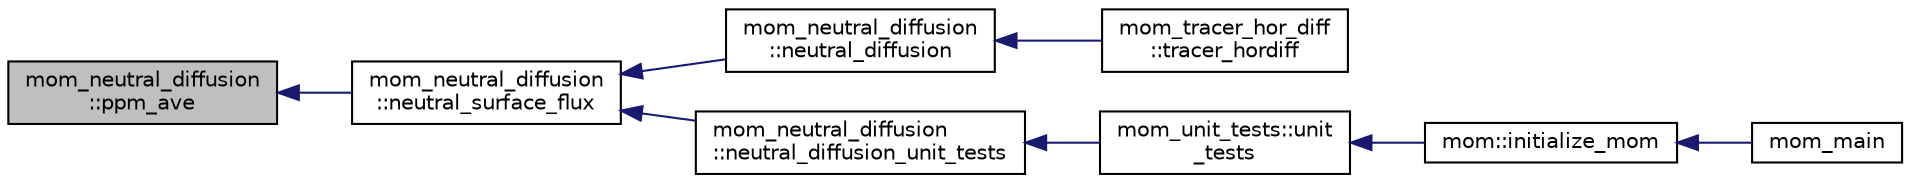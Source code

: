 digraph "mom_neutral_diffusion::ppm_ave"
{
 // INTERACTIVE_SVG=YES
  edge [fontname="Helvetica",fontsize="10",labelfontname="Helvetica",labelfontsize="10"];
  node [fontname="Helvetica",fontsize="10",shape=record];
  rankdir="LR";
  Node188 [label="mom_neutral_diffusion\l::ppm_ave",height=0.2,width=0.4,color="black", fillcolor="grey75", style="filled", fontcolor="black"];
  Node188 -> Node189 [dir="back",color="midnightblue",fontsize="10",style="solid",fontname="Helvetica"];
  Node189 [label="mom_neutral_diffusion\l::neutral_surface_flux",height=0.2,width=0.4,color="black", fillcolor="white", style="filled",URL="$namespacemom__neutral__diffusion.html#a626e0189b03bbbf36c33cfa52e4f098d",tooltip="Returns a single column of neutral diffusion fluxes of a tracer. "];
  Node189 -> Node190 [dir="back",color="midnightblue",fontsize="10",style="solid",fontname="Helvetica"];
  Node190 [label="mom_neutral_diffusion\l::neutral_diffusion",height=0.2,width=0.4,color="black", fillcolor="white", style="filled",URL="$namespacemom__neutral__diffusion.html#a0aa7d320b2d623791e7de7d879930a64",tooltip="Update tracer concentration due to neutral diffusion; layer thickness unchanged by this update..."];
  Node190 -> Node191 [dir="back",color="midnightblue",fontsize="10",style="solid",fontname="Helvetica"];
  Node191 [label="mom_tracer_hor_diff\l::tracer_hordiff",height=0.2,width=0.4,color="black", fillcolor="white", style="filled",URL="$namespacemom__tracer__hor__diff.html#a069e22612062290389c2630c7f90ede2",tooltip="Compute along-coordinate diffusion of all tracers using the diffusivity in CSKhTr, or using space-dependent diffusivity. Multiple iterations are used (if necessary) so that there is no limit on the acceptable time increment. "];
  Node189 -> Node192 [dir="back",color="midnightblue",fontsize="10",style="solid",fontname="Helvetica"];
  Node192 [label="mom_neutral_diffusion\l::neutral_diffusion_unit_tests",height=0.2,width=0.4,color="black", fillcolor="white", style="filled",URL="$namespacemom__neutral__diffusion.html#a6f91c93a6363fb39395796420f25fad2",tooltip="Returns true if unit tests of neutral_diffusion functions fail. Otherwise returns false..."];
  Node192 -> Node193 [dir="back",color="midnightblue",fontsize="10",style="solid",fontname="Helvetica"];
  Node193 [label="mom_unit_tests::unit\l_tests",height=0.2,width=0.4,color="black", fillcolor="white", style="filled",URL="$namespacemom__unit__tests.html#a71f3a2080872634c14a25a9411b59fe0",tooltip="Calls unit tests for other modules. Note that if a unit test returns true, a FATAL error is triggered..."];
  Node193 -> Node194 [dir="back",color="midnightblue",fontsize="10",style="solid",fontname="Helvetica"];
  Node194 [label="mom::initialize_mom",height=0.2,width=0.4,color="black", fillcolor="white", style="filled",URL="$namespacemom.html#a0be2869fef30e1e0604facfe1b41555d",tooltip="This subroutine initializes MOM. "];
  Node194 -> Node195 [dir="back",color="midnightblue",fontsize="10",style="solid",fontname="Helvetica"];
  Node195 [label="mom_main",height=0.2,width=0.4,color="black", fillcolor="white", style="filled",URL="$MOM__driver_8F90.html#a08fffeb2d8e8acbf9ed4609be6d258c6"];
}
